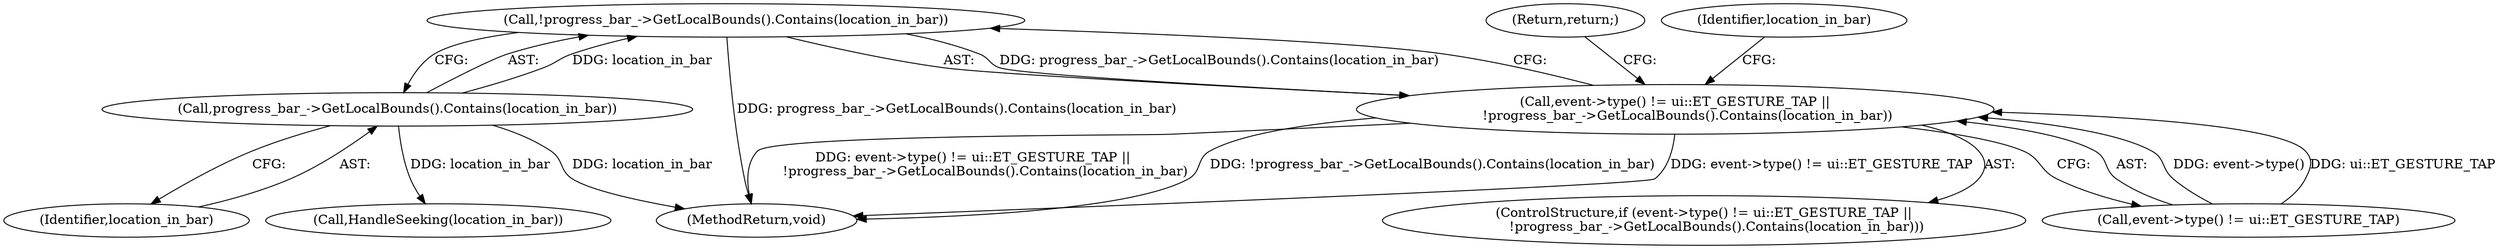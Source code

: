 digraph "1_Chrome_c25b198675380f713a56649c857b4367601d4a3d_9@del" {
"1000116" [label="(Call,!progress_bar_->GetLocalBounds().Contains(location_in_bar))"];
"1000117" [label="(Call,progress_bar_->GetLocalBounds().Contains(location_in_bar))"];
"1000112" [label="(Call,event->type() != ui::ET_GESTURE_TAP ||\n      !progress_bar_->GetLocalBounds().Contains(location_in_bar))"];
"1000120" [label="(Return,return;)"];
"1000111" [label="(ControlStructure,if (event->type() != ui::ET_GESTURE_TAP ||\n      !progress_bar_->GetLocalBounds().Contains(location_in_bar)))"];
"1000117" [label="(Call,progress_bar_->GetLocalBounds().Contains(location_in_bar))"];
"1000118" [label="(Identifier,location_in_bar)"];
"1000122" [label="(Identifier,location_in_bar)"];
"1000113" [label="(Call,event->type() != ui::ET_GESTURE_TAP)"];
"1000121" [label="(Call,HandleSeeking(location_in_bar))"];
"1000112" [label="(Call,event->type() != ui::ET_GESTURE_TAP ||\n      !progress_bar_->GetLocalBounds().Contains(location_in_bar))"];
"1000116" [label="(Call,!progress_bar_->GetLocalBounds().Contains(location_in_bar))"];
"1000124" [label="(MethodReturn,void)"];
"1000116" -> "1000112"  [label="AST: "];
"1000116" -> "1000117"  [label="CFG: "];
"1000117" -> "1000116"  [label="AST: "];
"1000112" -> "1000116"  [label="CFG: "];
"1000116" -> "1000124"  [label="DDG: progress_bar_->GetLocalBounds().Contains(location_in_bar)"];
"1000116" -> "1000112"  [label="DDG: progress_bar_->GetLocalBounds().Contains(location_in_bar)"];
"1000117" -> "1000116"  [label="DDG: location_in_bar"];
"1000117" -> "1000118"  [label="CFG: "];
"1000118" -> "1000117"  [label="AST: "];
"1000117" -> "1000124"  [label="DDG: location_in_bar"];
"1000117" -> "1000121"  [label="DDG: location_in_bar"];
"1000112" -> "1000111"  [label="AST: "];
"1000112" -> "1000113"  [label="CFG: "];
"1000113" -> "1000112"  [label="AST: "];
"1000120" -> "1000112"  [label="CFG: "];
"1000122" -> "1000112"  [label="CFG: "];
"1000112" -> "1000124"  [label="DDG: event->type() != ui::ET_GESTURE_TAP ||\n      !progress_bar_->GetLocalBounds().Contains(location_in_bar)"];
"1000112" -> "1000124"  [label="DDG: !progress_bar_->GetLocalBounds().Contains(location_in_bar)"];
"1000112" -> "1000124"  [label="DDG: event->type() != ui::ET_GESTURE_TAP"];
"1000113" -> "1000112"  [label="DDG: event->type()"];
"1000113" -> "1000112"  [label="DDG: ui::ET_GESTURE_TAP"];
}
